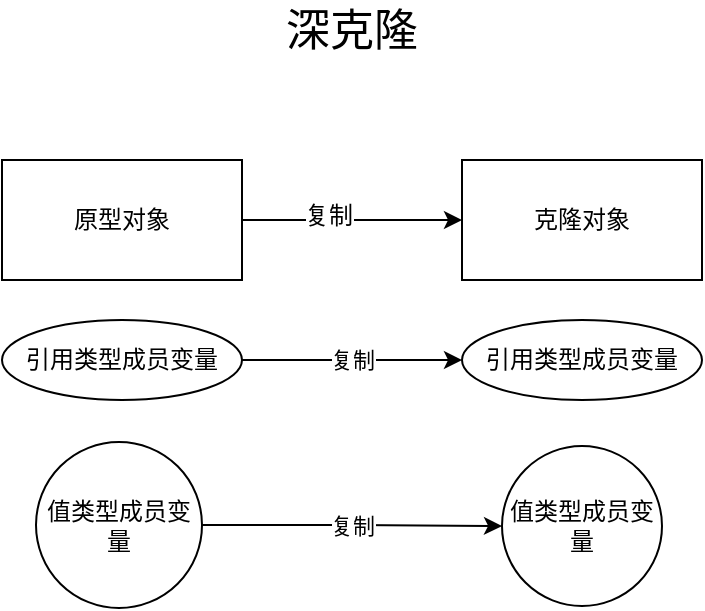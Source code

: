 <mxfile pages="1" version="11.2.4" type="github"><diagram id="oBGaTYBctRDaTxUkLqV7" name="第 1 页"><mxGraphModel dx="586" dy="663" grid="1" gridSize="10" guides="1" tooltips="1" connect="1" arrows="1" fold="1" page="1" pageScale="1" pageWidth="827" pageHeight="1169" math="0" shadow="0"><root><mxCell id="0"/><mxCell id="1" parent="0"/><mxCell id="XTs0_ids4qlzBPoWMaoG-1" value="" style="group;" vertex="1" connectable="0" parent="1"><mxGeometry x="70" y="80" width="350" height="304" as="geometry"/></mxCell><mxCell id="vT3SQiF590vqKSPGFlhw-1" value="&lt;font style=&quot;font-size: 22px&quot;&gt;深克隆&lt;/font&gt;" style="text;html=1;resizable=0;points=[];autosize=1;align=left;verticalAlign=top;spacingTop=-4;" parent="XTs0_ids4qlzBPoWMaoG-1" vertex="1"><mxGeometry x="140" width="80" height="20" as="geometry"/></mxCell><mxCell id="vT3SQiF590vqKSPGFlhw-2" value="引用类型成员变量" style="ellipse;whiteSpace=wrap;html=1;" parent="XTs0_ids4qlzBPoWMaoG-1" vertex="1"><mxGeometry y="160" width="120" height="40" as="geometry"/></mxCell><mxCell id="vT3SQiF590vqKSPGFlhw-3" value="引用类型成员变量" style="ellipse;whiteSpace=wrap;html=1;" parent="XTs0_ids4qlzBPoWMaoG-1" vertex="1"><mxGeometry x="230" y="160" width="120" height="40" as="geometry"/></mxCell><mxCell id="vT3SQiF590vqKSPGFlhw-13" value="复制" style="edgeStyle=orthogonalEdgeStyle;rounded=0;orthogonalLoop=1;jettySize=auto;html=1;entryX=0;entryY=0.5;entryDx=0;entryDy=0;" parent="XTs0_ids4qlzBPoWMaoG-1" source="vT3SQiF590vqKSPGFlhw-2" target="vT3SQiF590vqKSPGFlhw-3" edge="1"><mxGeometry relative="1" as="geometry"/></mxCell><mxCell id="vT3SQiF590vqKSPGFlhw-5" value="原型对象&lt;span style=&quot;font-family: &amp;#34;helvetica&amp;#34; , &amp;#34;arial&amp;#34; , sans-serif ; font-size: 0px ; white-space: nowrap&quot;&gt;%3CmxGraphModel%3E%3Croot%3E%3CmxCell%20id%3D%220%22%2F%3E%3CmxCell%20id%3D%221%22%20parent%3D%220%22%2F%3E%3CmxCell%20id%3D%222%22%20value%3D%22%E5%8E%9F%E5%9E%8B%E5%AF%B9%E8%B1%A1%22%20style%3D%22ellipse%3BwhiteSpace%3Dwrap%3Bhtml%3D1%3B%22%20vertex%3D%221%22%20parent%3D%221%22%3E%3CmxGeometry%20x%3D%2260%22%20y%3D%22140%22%20width%3D%22120%22%20height%3D%2280%22%20as%3D%22geometry%22%2F%3E%3C%2FmxCell%3E%3C%2Froot%3E%3C%2FmxGraphModel%3E&lt;/span&gt;" style="rounded=0;whiteSpace=wrap;html=1;" parent="XTs0_ids4qlzBPoWMaoG-1" vertex="1"><mxGeometry y="80" width="120" height="60" as="geometry"/></mxCell><mxCell id="vT3SQiF590vqKSPGFlhw-7" value="克隆对象" style="rounded=0;whiteSpace=wrap;html=1;" parent="XTs0_ids4qlzBPoWMaoG-1" vertex="1"><mxGeometry x="230" y="80" width="120" height="60" as="geometry"/></mxCell><mxCell id="vT3SQiF590vqKSPGFlhw-12" style="edgeStyle=orthogonalEdgeStyle;rounded=0;orthogonalLoop=1;jettySize=auto;html=1;entryX=0;entryY=0.5;entryDx=0;entryDy=0;" parent="XTs0_ids4qlzBPoWMaoG-1" source="vT3SQiF590vqKSPGFlhw-5" target="vT3SQiF590vqKSPGFlhw-7" edge="1"><mxGeometry relative="1" as="geometry"/></mxCell><mxCell id="vT3SQiF590vqKSPGFlhw-16" value="复制" style="text;html=1;resizable=0;points=[];align=center;verticalAlign=middle;labelBackgroundColor=#ffffff;" parent="vT3SQiF590vqKSPGFlhw-12" vertex="1" connectable="0"><mxGeometry x="-0.218" y="2" relative="1" as="geometry"><mxPoint as="offset"/></mxGeometry></mxCell><mxCell id="vT3SQiF590vqKSPGFlhw-9" value="值类型成员变量" style="ellipse;whiteSpace=wrap;html=1;aspect=fixed;" parent="XTs0_ids4qlzBPoWMaoG-1" vertex="1"><mxGeometry x="17" y="221" width="83" height="83" as="geometry"/></mxCell><mxCell id="vT3SQiF590vqKSPGFlhw-11" value="值类型成员变量" style="ellipse;whiteSpace=wrap;html=1;aspect=fixed;" parent="XTs0_ids4qlzBPoWMaoG-1" vertex="1"><mxGeometry x="250" y="223" width="80" height="80" as="geometry"/></mxCell><mxCell id="vT3SQiF590vqKSPGFlhw-15" value="复制" style="edgeStyle=orthogonalEdgeStyle;rounded=0;orthogonalLoop=1;jettySize=auto;html=1;entryX=0;entryY=0.5;entryDx=0;entryDy=0;" parent="XTs0_ids4qlzBPoWMaoG-1" source="vT3SQiF590vqKSPGFlhw-9" target="vT3SQiF590vqKSPGFlhw-11" edge="1"><mxGeometry relative="1" as="geometry"/></mxCell></root></mxGraphModel></diagram></mxfile>
